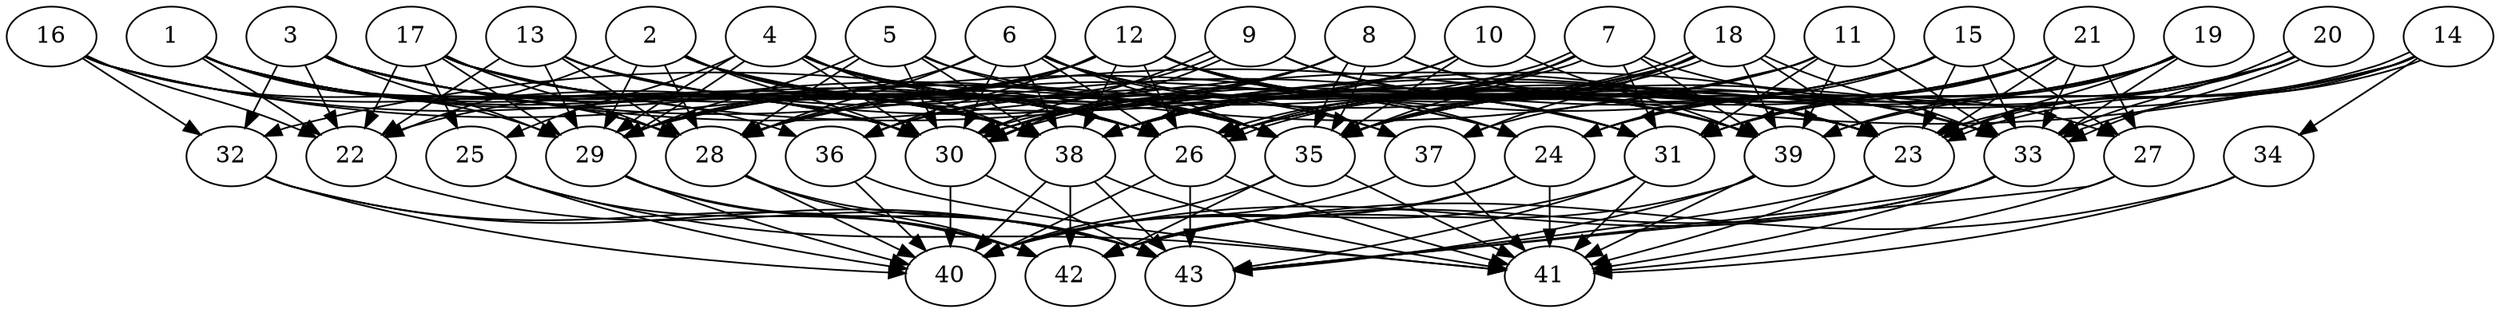 // DAG (tier=3-complex, mode=data, n=43, ccr=0.548, fat=0.726, density=0.736, regular=0.228, jump=0.280, mindata=4194304, maxdata=33554432)
// DAG automatically generated by daggen at Sun Aug 24 16:33:35 2025
// /home/ermia/Project/Environments/daggen/bin/daggen --dot --ccr 0.548 --fat 0.726 --regular 0.228 --density 0.736 --jump 0.280 --mindata 4194304 --maxdata 33554432 -n 43 
digraph G {
  1 [size="11928301378988535808", alpha="0.14", expect_size="5964150689494267904"]
  1 -> 22 [size ="4778033307189248"]
  1 -> 26 [size ="4778033307189248"]
  1 -> 28 [size ="4778033307189248"]
  1 -> 29 [size ="4778033307189248"]
  1 -> 30 [size ="4778033307189248"]
  1 -> 35 [size ="4778033307189248"]
  1 -> 36 [size ="4778033307189248"]
  1 -> 38 [size ="4778033307189248"]
  2 [size="1178097545414921158656", alpha="0.18", expect_size="589048772707460579328"]
  2 -> 22 [size ="892368341434368"]
  2 -> 23 [size ="892368341434368"]
  2 -> 26 [size ="892368341434368"]
  2 -> 28 [size ="892368341434368"]
  2 -> 29 [size ="892368341434368"]
  2 -> 30 [size ="892368341434368"]
  2 -> 37 [size ="892368341434368"]
  2 -> 38 [size ="892368341434368"]
  3 [size="69714031971751456", alpha="0.14", expect_size="34857015985875728"]
  3 -> 22 [size ="4773629866803200"]
  3 -> 23 [size ="4773629866803200"]
  3 -> 26 [size ="4773629866803200"]
  3 -> 29 [size ="4773629866803200"]
  3 -> 30 [size ="4773629866803200"]
  3 -> 31 [size ="4773629866803200"]
  3 -> 32 [size ="4773629866803200"]
  3 -> 38 [size ="4773629866803200"]
  4 [size="20940152175807548096512", alpha="0.03", expect_size="10470076087903774048256"]
  4 -> 25 [size ="6077755280064512"]
  4 -> 26 [size ="6077755280064512"]
  4 -> 29 [size ="6077755280064512"]
  4 -> 29 [size ="6077755280064512"]
  4 -> 30 [size ="6077755280064512"]
  4 -> 31 [size ="6077755280064512"]
  4 -> 35 [size ="6077755280064512"]
  4 -> 38 [size ="6077755280064512"]
  4 -> 39 [size ="6077755280064512"]
  5 [size="18681109880442110083072", alpha="0.13", expect_size="9340554940221055041536"]
  5 -> 23 [size ="5632377699172352"]
  5 -> 28 [size ="5632377699172352"]
  5 -> 29 [size ="5632377699172352"]
  5 -> 30 [size ="5632377699172352"]
  5 -> 35 [size ="5632377699172352"]
  5 -> 38 [size ="5632377699172352"]
  6 [size="248909467595275501568", alpha="0.07", expect_size="124454733797637750784"]
  6 -> 26 [size ="316556277972992"]
  6 -> 28 [size ="316556277972992"]
  6 -> 29 [size ="316556277972992"]
  6 -> 30 [size ="316556277972992"]
  6 -> 31 [size ="316556277972992"]
  6 -> 35 [size ="316556277972992"]
  6 -> 37 [size ="316556277972992"]
  6 -> 38 [size ="316556277972992"]
  6 -> 39 [size ="316556277972992"]
  7 [size="363992038810807232", alpha="0.06", expect_size="181996019405403616"]
  7 -> 26 [size ="6686578638323712"]
  7 -> 27 [size ="6686578638323712"]
  7 -> 30 [size ="6686578638323712"]
  7 -> 30 [size ="6686578638323712"]
  7 -> 31 [size ="6686578638323712"]
  7 -> 35 [size ="6686578638323712"]
  7 -> 38 [size ="6686578638323712"]
  7 -> 39 [size ="6686578638323712"]
  8 [size="9749845088494225408", alpha="0.06", expect_size="4874922544247112704"]
  8 -> 23 [size ="3856741078925312"]
  8 -> 28 [size ="3856741078925312"]
  8 -> 30 [size ="3856741078925312"]
  8 -> 33 [size ="3856741078925312"]
  8 -> 35 [size ="3856741078925312"]
  8 -> 35 [size ="3856741078925312"]
  8 -> 36 [size ="3856741078925312"]
  9 [size="8344911821042024972288", alpha="0.15", expect_size="4172455910521012486144"]
  9 -> 23 [size ="3291327928205312"]
  9 -> 30 [size ="3291327928205312"]
  9 -> 30 [size ="3291327928205312"]
  9 -> 36 [size ="3291327928205312"]
  9 -> 39 [size ="3291327928205312"]
  10 [size="6080995161495970816", alpha="0.10", expect_size="3040497580747985408"]
  10 -> 30 [size ="6490983143309312"]
  10 -> 35 [size ="6490983143309312"]
  10 -> 38 [size ="6490983143309312"]
  10 -> 39 [size ="6490983143309312"]
  11 [size="2395123056495195848704", alpha="0.02", expect_size="1197561528247597924352"]
  11 -> 31 [size ="1432106144104448"]
  11 -> 32 [size ="1432106144104448"]
  11 -> 33 [size ="1432106144104448"]
  11 -> 35 [size ="1432106144104448"]
  11 -> 38 [size ="1432106144104448"]
  11 -> 39 [size ="1432106144104448"]
  12 [size="13909254532814684160", alpha="0.09", expect_size="6954627266407342080"]
  12 -> 22 [size ="4742064801579008"]
  12 -> 23 [size ="4742064801579008"]
  12 -> 24 [size ="4742064801579008"]
  12 -> 26 [size ="4742064801579008"]
  12 -> 28 [size ="4742064801579008"]
  12 -> 29 [size ="4742064801579008"]
  12 -> 31 [size ="4742064801579008"]
  12 -> 33 [size ="4742064801579008"]
  12 -> 36 [size ="4742064801579008"]
  12 -> 38 [size ="4742064801579008"]
  12 -> 39 [size ="4742064801579008"]
  13 [size="144057133383169504", alpha="0.16", expect_size="72028566691584752"]
  13 -> 22 [size ="5169320095121408"]
  13 -> 23 [size ="5169320095121408"]
  13 -> 24 [size ="5169320095121408"]
  13 -> 28 [size ="5169320095121408"]
  13 -> 29 [size ="5169320095121408"]
  13 -> 38 [size ="5169320095121408"]
  14 [size="3167180953225396736", alpha="0.10", expect_size="1583590476612698368"]
  14 -> 23 [size ="4609769641869312"]
  14 -> 23 [size ="4609769641869312"]
  14 -> 28 [size ="4609769641869312"]
  14 -> 33 [size ="4609769641869312"]
  14 -> 34 [size ="4609769641869312"]
  14 -> 35 [size ="4609769641869312"]
  14 -> 39 [size ="4609769641869312"]
  15 [size="181892794609867520", alpha="0.11", expect_size="90946397304933760"]
  15 -> 23 [size ="8034949328273408"]
  15 -> 24 [size ="8034949328273408"]
  15 -> 27 [size ="8034949328273408"]
  15 -> 28 [size ="8034949328273408"]
  15 -> 30 [size ="8034949328273408"]
  15 -> 33 [size ="8034949328273408"]
  15 -> 38 [size ="8034949328273408"]
  16 [size="11133306135258572", alpha="0.12", expect_size="5566653067629286"]
  16 -> 22 [size ="240821534195712"]
  16 -> 24 [size ="240821534195712"]
  16 -> 28 [size ="240821534195712"]
  16 -> 30 [size ="240821534195712"]
  16 -> 32 [size ="240821534195712"]
  16 -> 35 [size ="240821534195712"]
  17 [size="125854643599524192", alpha="0.05", expect_size="62927321799762096"]
  17 -> 22 [size ="2276606773035008"]
  17 -> 25 [size ="2276606773035008"]
  17 -> 26 [size ="2276606773035008"]
  17 -> 28 [size ="2276606773035008"]
  17 -> 29 [size ="2276606773035008"]
  17 -> 30 [size ="2276606773035008"]
  17 -> 33 [size ="2276606773035008"]
  17 -> 35 [size ="2276606773035008"]
  17 -> 38 [size ="2276606773035008"]
  18 [size="83380567551159728", alpha="0.07", expect_size="41690283775579864"]
  18 -> 23 [size ="228576146227200"]
  18 -> 26 [size ="228576146227200"]
  18 -> 26 [size ="228576146227200"]
  18 -> 29 [size ="228576146227200"]
  18 -> 33 [size ="228576146227200"]
  18 -> 35 [size ="228576146227200"]
  18 -> 37 [size ="228576146227200"]
  18 -> 38 [size ="228576146227200"]
  18 -> 39 [size ="228576146227200"]
  19 [size="11709800841323609063424", alpha="0.06", expect_size="5854900420661804531712"]
  19 -> 23 [size ="4125307497873408"]
  19 -> 24 [size ="4125307497873408"]
  19 -> 26 [size ="4125307497873408"]
  19 -> 31 [size ="4125307497873408"]
  19 -> 33 [size ="4125307497873408"]
  19 -> 35 [size ="4125307497873408"]
  19 -> 39 [size ="4125307497873408"]
  20 [size="371283205866660992", alpha="0.13", expect_size="185641602933330496"]
  20 -> 23 [size ="7831671747379200"]
  20 -> 26 [size ="7831671747379200"]
  20 -> 31 [size ="7831671747379200"]
  20 -> 33 [size ="7831671747379200"]
  20 -> 33 [size ="7831671747379200"]
  20 -> 35 [size ="7831671747379200"]
  21 [size="723090113774033024", alpha="0.15", expect_size="361545056887016512"]
  21 -> 23 [size ="279571576389632"]
  21 -> 24 [size ="279571576389632"]
  21 -> 26 [size ="279571576389632"]
  21 -> 27 [size ="279571576389632"]
  21 -> 31 [size ="279571576389632"]
  21 -> 33 [size ="279571576389632"]
  21 -> 37 [size ="279571576389632"]
  21 -> 38 [size ="279571576389632"]
  22 [size="17740668058593865728", alpha="0.19", expect_size="8870334029296932864"]
  22 -> 43 [size ="8867011522199552"]
  23 [size="76896464896581264", alpha="0.18", expect_size="38448232448290632"]
  23 -> 41 [size ="6572441493045248"]
  23 -> 43 [size ="6572441493045248"]
  24 [size="6781347011896285184", alpha="0.04", expect_size="3390673505948142592"]
  24 -> 40 [size ="5482107128250368"]
  24 -> 41 [size ="5482107128250368"]
  24 -> 42 [size ="5482107128250368"]
  25 [size="32029781121021004", alpha="0.04", expect_size="16014890560510502"]
  25 -> 40 [size ="590069526167552"]
  25 -> 41 [size ="590069526167552"]
  25 -> 42 [size ="590069526167552"]
  26 [size="6470646074068977664", alpha="0.09", expect_size="3235323037034488832"]
  26 -> 40 [size ="6517611831492608"]
  26 -> 41 [size ="6517611831492608"]
  26 -> 43 [size ="6517611831492608"]
  27 [size="7093965366603091", alpha="0.03", expect_size="3546982683301545"]
  27 -> 41 [size ="875319577804800"]
  27 -> 43 [size ="875319577804800"]
  28 [size="9343800549313040384", alpha="0.15", expect_size="4671900274656520192"]
  28 -> 40 [size ="4963994653687808"]
  28 -> 42 [size ="4963994653687808"]
  28 -> 43 [size ="4963994653687808"]
  29 [size="45434278039959480", alpha="0.08", expect_size="22717139019979740"]
  29 -> 40 [size ="2222757009948672"]
  29 -> 42 [size ="2222757009948672"]
  29 -> 43 [size ="2222757009948672"]
  30 [size="14915170457922861056", alpha="0.13", expect_size="7457585228961430528"]
  30 -> 40 [size ="6054745890357248"]
  30 -> 43 [size ="6054745890357248"]
  31 [size="16692759202480916480", alpha="0.11", expect_size="8346379601240458240"]
  31 -> 40 [size ="6302889010003968"]
  31 -> 41 [size ="6302889010003968"]
  31 -> 43 [size ="6302889010003968"]
  32 [size="1345097386582229504", alpha="0.05", expect_size="672548693291114752"]
  32 -> 40 [size ="469973650636800"]
  32 -> 42 [size ="469973650636800"]
  32 -> 43 [size ="469973650636800"]
  33 [size="111731106509392160", alpha="0.13", expect_size="55865553254696080"]
  33 -> 40 [size ="6142958520762368"]
  33 -> 41 [size ="6142958520762368"]
  33 -> 42 [size ="6142958520762368"]
  33 -> 43 [size ="6142958520762368"]
  34 [size="128364741531328752", alpha="0.12", expect_size="64182370765664376"]
  34 -> 41 [size ="2009646101430272"]
  34 -> 42 [size ="2009646101430272"]
  35 [size="509088086892673152", alpha="0.14", expect_size="254544043446336576"]
  35 -> 40 [size ="9001152955809792"]
  35 -> 41 [size ="9001152955809792"]
  35 -> 42 [size ="9001152955809792"]
  36 [size="78762308131562160", alpha="0.17", expect_size="39381154065781080"]
  36 -> 40 [size ="2094397189521408"]
  36 -> 41 [size ="2094397189521408"]
  37 [size="16865528941250361344", alpha="0.11", expect_size="8432764470625180672"]
  37 -> 40 [size ="5507441001234432"]
  37 -> 41 [size ="5507441001234432"]
  38 [size="15904935317384300855296", alpha="0.11", expect_size="7952467658692150427648"]
  38 -> 40 [size ="5059542618472448"]
  38 -> 41 [size ="5059542618472448"]
  38 -> 42 [size ="5059542618472448"]
  38 -> 43 [size ="5059542618472448"]
  39 [size="4174351110332666085376", alpha="0.10", expect_size="2087175555166333042688"]
  39 -> 41 [size ="2074034472747008"]
  39 -> 42 [size ="2074034472747008"]
  39 -> 43 [size ="2074034472747008"]
  40 [size="11637674777469759488", alpha="0.09", expect_size="5818837388734879744"]
  41 [size="3679282675731162", alpha="0.08", expect_size="1839641337865581"]
  42 [size="867275222694218368", alpha="0.05", expect_size="433637611347109184"]
  43 [size="156530863119246819328", alpha="0.09", expect_size="78265431559623409664"]
}